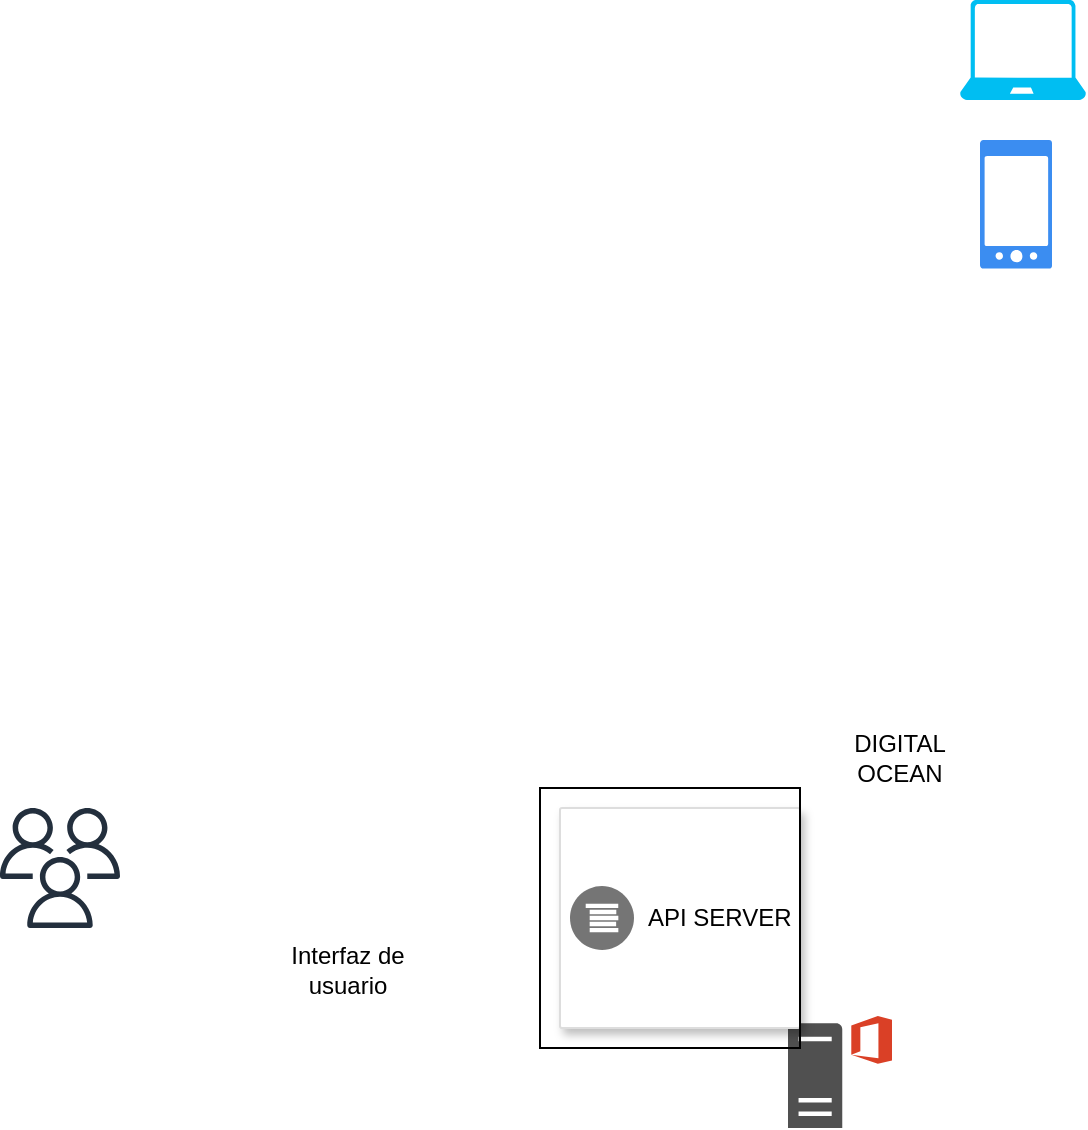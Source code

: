 <mxfile version="22.0.6" type="github">
  <diagram name="Página-1" id="PYHdCMtaZ9K6iWC_R7Uq">
    <mxGraphModel dx="1434" dy="792" grid="1" gridSize="10" guides="1" tooltips="1" connect="1" arrows="1" fold="1" page="1" pageScale="1" pageWidth="827" pageHeight="1169" math="0" shadow="0">
      <root>
        <mxCell id="0" />
        <mxCell id="1" parent="0" />
        <mxCell id="VWmujf-tKI-zSH2csgcB-4" value="" style="sketch=0;outlineConnect=0;fontColor=#232F3E;gradientColor=none;fillColor=#232F3D;strokeColor=none;dashed=0;verticalLabelPosition=bottom;verticalAlign=top;align=center;html=1;fontSize=12;fontStyle=0;aspect=fixed;pointerEvents=1;shape=mxgraph.aws4.users;" parent="1" vertex="1">
          <mxGeometry x="20" y="444" width="60" height="60" as="geometry" />
        </mxCell>
        <mxCell id="VWmujf-tKI-zSH2csgcB-6" value="" style="shape=image;html=1;verticalAlign=top;verticalLabelPosition=bottom;labelBackgroundColor=#ffffff;imageAspect=0;aspect=fixed;image=https://cdn1.iconfinder.com/data/icons/modern-set-of-digital-symbols/48/options_graph-128.png" parent="1" vertex="1">
          <mxGeometry x="150" y="430" width="88" height="88" as="geometry" />
        </mxCell>
        <mxCell id="VWmujf-tKI-zSH2csgcB-7" value="Interfaz de usuario" style="text;html=1;strokeColor=none;fillColor=none;align=center;verticalAlign=middle;whiteSpace=wrap;rounded=0;" parent="1" vertex="1">
          <mxGeometry x="164" y="510" width="60" height="30" as="geometry" />
        </mxCell>
        <mxCell id="VWmujf-tKI-zSH2csgcB-8" value="" style="sketch=0;pointerEvents=1;shadow=0;dashed=0;html=1;strokeColor=none;fillColor=#505050;labelPosition=center;verticalLabelPosition=bottom;verticalAlign=top;outlineConnect=0;align=center;shape=mxgraph.office.servers.office_web_apps_server;" parent="1" vertex="1">
          <mxGeometry x="414" y="548" width="52" height="56" as="geometry" />
        </mxCell>
        <mxCell id="VWmujf-tKI-zSH2csgcB-10" value="" style="strokeColor=#dddddd;shadow=1;strokeWidth=1;rounded=1;absoluteArcSize=1;arcSize=2;" parent="1" vertex="1">
          <mxGeometry x="300" y="444" width="120" height="110" as="geometry" />
        </mxCell>
        <mxCell id="VWmujf-tKI-zSH2csgcB-11" value="API SERVER" style="sketch=0;dashed=0;connectable=0;html=1;fillColor=#757575;strokeColor=none;shape=mxgraph.gcp2.logs_api;part=1;labelPosition=right;verticalLabelPosition=middle;align=left;verticalAlign=middle;spacingLeft=5;fontSize=12;" parent="VWmujf-tKI-zSH2csgcB-10" vertex="1">
          <mxGeometry y="0.5" width="32" height="32" relative="1" as="geometry">
            <mxPoint x="5" y="-16" as="offset" />
          </mxGeometry>
        </mxCell>
        <mxCell id="VWmujf-tKI-zSH2csgcB-15" value="" style="whiteSpace=wrap;html=1;aspect=fixed;fillColor=none;" parent="VWmujf-tKI-zSH2csgcB-10" vertex="1">
          <mxGeometry x="-10" y="-10" width="130" height="130" as="geometry" />
        </mxCell>
        <mxCell id="VWmujf-tKI-zSH2csgcB-13" value="DIGITAL OCEAN" style="text;html=1;strokeColor=none;fillColor=none;align=center;verticalAlign=middle;whiteSpace=wrap;rounded=0;" parent="1" vertex="1">
          <mxGeometry x="440" y="404" width="60" height="30" as="geometry" />
        </mxCell>
        <mxCell id="VWmujf-tKI-zSH2csgcB-16" value="" style="shape=image;html=1;verticalAlign=top;verticalLabelPosition=bottom;labelBackgroundColor=#ffffff;imageAspect=0;aspect=fixed;image=https://cdn2.iconfinder.com/data/icons/css-vol-1/24/digitalocean-128.png" parent="1" vertex="1">
          <mxGeometry x="400" y="394" width="50" height="50" as="geometry" />
        </mxCell>
        <mxCell id="gVTh78AQYbCyY5CRqsvb-1" value="" style="sketch=0;html=1;aspect=fixed;strokeColor=none;shadow=0;fillColor=#3B8DF1;verticalAlign=top;labelPosition=center;verticalLabelPosition=bottom;shape=mxgraph.gcp2.phone_android" vertex="1" parent="1">
          <mxGeometry x="510" y="110" width="36" height="64.29" as="geometry" />
        </mxCell>
        <mxCell id="gVTh78AQYbCyY5CRqsvb-2" value="" style="verticalLabelPosition=bottom;html=1;verticalAlign=top;align=center;strokeColor=none;fillColor=#00BEF2;shape=mxgraph.azure.laptop;pointerEvents=1;" vertex="1" parent="1">
          <mxGeometry x="500" y="40" width="63" height="50" as="geometry" />
        </mxCell>
      </root>
    </mxGraphModel>
  </diagram>
</mxfile>
